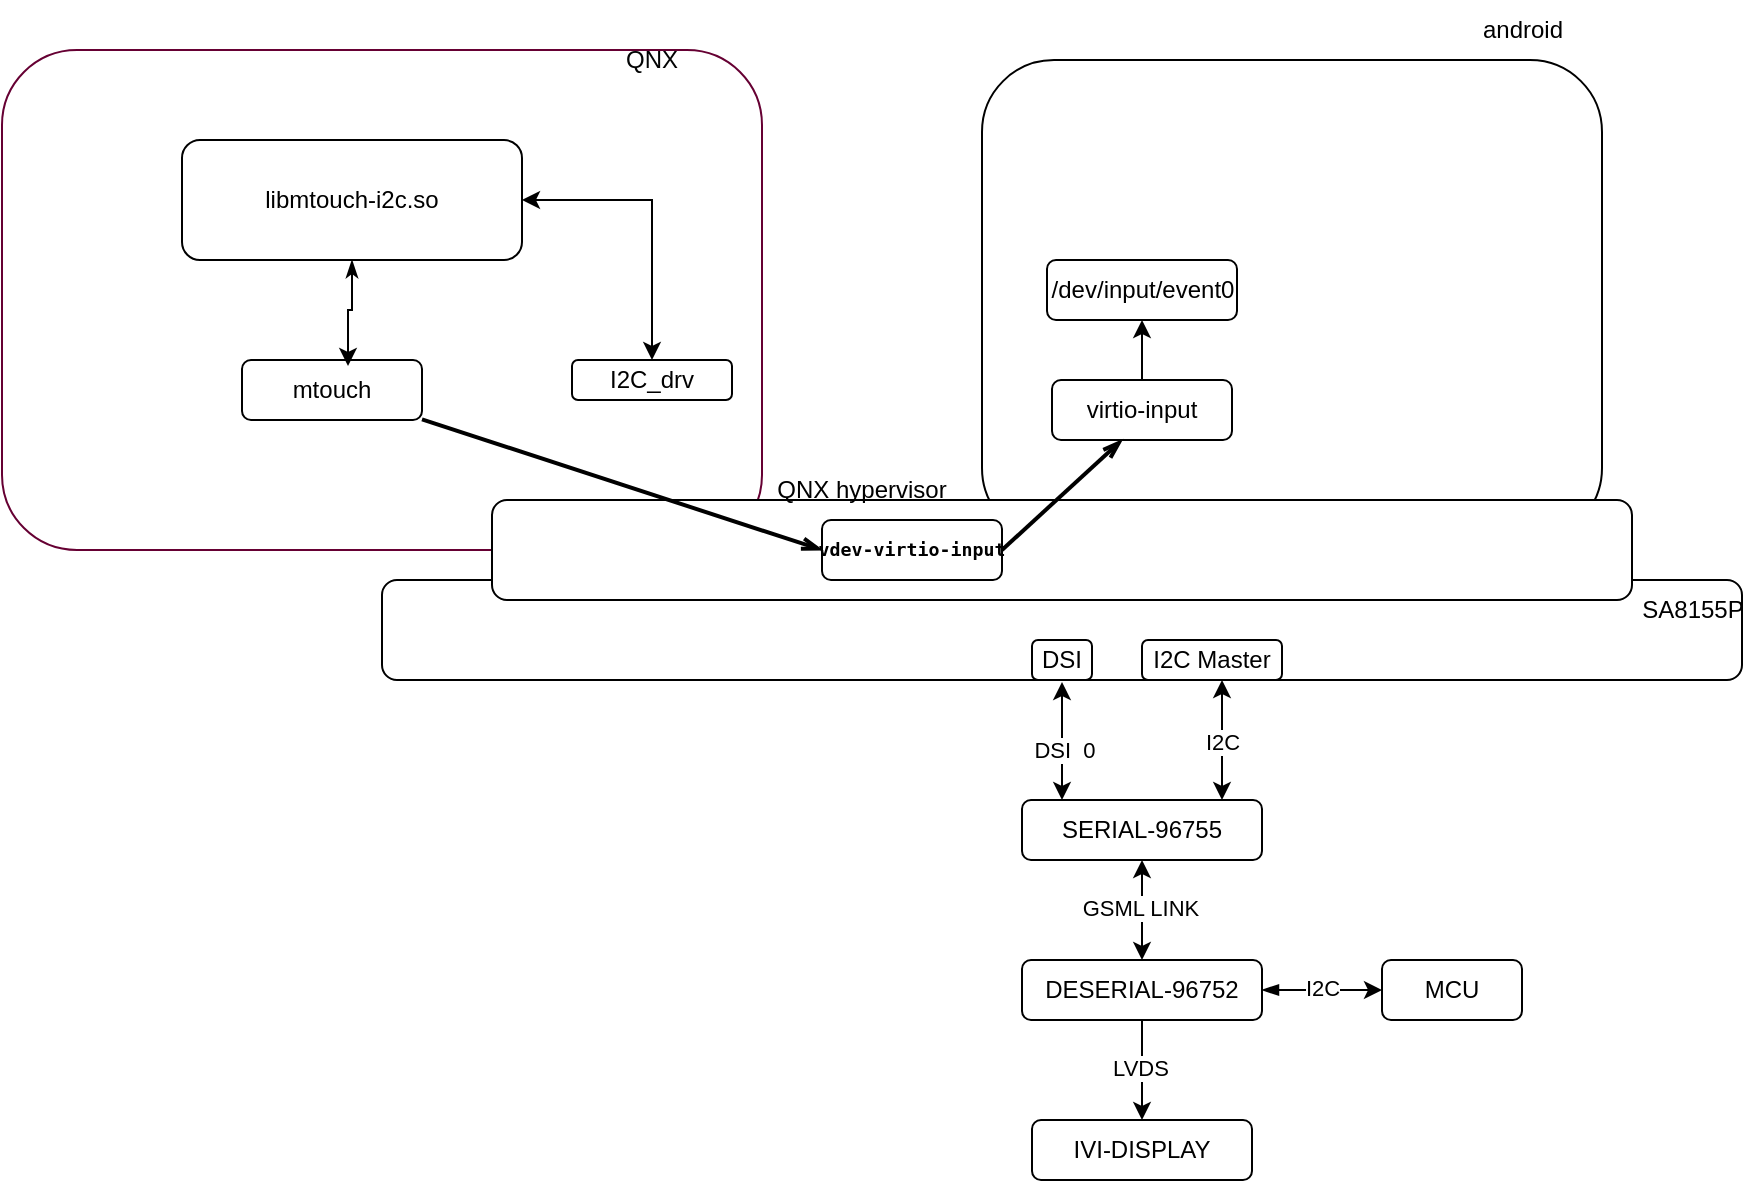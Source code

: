 <mxfile version="25.0.1">
  <diagram name="Page-1" id="YOY1E8mCG1GZ4bqBqJso">
    <mxGraphModel dx="2276" dy="789" grid="1" gridSize="10" guides="1" tooltips="1" connect="1" arrows="1" fold="1" page="1" pageScale="1" pageWidth="850" pageHeight="1100" math="0" shadow="0">
      <root>
        <mxCell id="0" />
        <mxCell id="1" parent="0" />
        <mxCell id="2uTWEgXhVJljgLV_RzY3-67" value="" style="rounded=1;whiteSpace=wrap;html=1;fillColor=none;" parent="1" vertex="1">
          <mxGeometry x="370" y="70" width="310" height="240" as="geometry" />
        </mxCell>
        <mxCell id="2uTWEgXhVJljgLV_RzY3-68" value="" style="rounded=1;whiteSpace=wrap;html=1;" parent="1" vertex="1">
          <mxGeometry x="70" y="330" width="680" height="50" as="geometry" />
        </mxCell>
        <mxCell id="2uTWEgXhVJljgLV_RzY3-69" value="" style="rounded=1;whiteSpace=wrap;html=1;fillColor=none;strokeColor=#660033;" parent="1" vertex="1">
          <mxGeometry x="-120" y="65" width="380" height="250" as="geometry" />
        </mxCell>
        <mxCell id="2uTWEgXhVJljgLV_RzY3-71" value="" style="rounded=1;whiteSpace=wrap;html=1;" parent="1" vertex="1">
          <mxGeometry x="125" y="290" width="570" height="50" as="geometry" />
        </mxCell>
        <mxCell id="2uTWEgXhVJljgLV_RzY3-72" value="SERIAL-96755" style="rounded=1;whiteSpace=wrap;html=1;" parent="1" vertex="1">
          <mxGeometry x="390" y="440" width="120" height="30" as="geometry" />
        </mxCell>
        <mxCell id="2uTWEgXhVJljgLV_RzY3-73" style="edgeStyle=orthogonalEdgeStyle;rounded=0;orthogonalLoop=1;jettySize=auto;html=1;entryX=0;entryY=0.5;entryDx=0;entryDy=0;startArrow=blockThin;startFill=1;" parent="1" source="2uTWEgXhVJljgLV_RzY3-75" target="2uTWEgXhVJljgLV_RzY3-76" edge="1">
          <mxGeometry relative="1" as="geometry" />
        </mxCell>
        <mxCell id="2uTWEgXhVJljgLV_RzY3-74" value="I2C" style="edgeLabel;html=1;align=center;verticalAlign=middle;resizable=0;points=[];" parent="2uTWEgXhVJljgLV_RzY3-73" vertex="1" connectable="0">
          <mxGeometry x="-0.014" y="1" relative="1" as="geometry">
            <mxPoint as="offset" />
          </mxGeometry>
        </mxCell>
        <mxCell id="2uTWEgXhVJljgLV_RzY3-75" value="DESERIAL-96752" style="rounded=1;whiteSpace=wrap;html=1;" parent="1" vertex="1">
          <mxGeometry x="390" y="520" width="120" height="30" as="geometry" />
        </mxCell>
        <mxCell id="2uTWEgXhVJljgLV_RzY3-76" value="MCU" style="rounded=1;whiteSpace=wrap;html=1;" parent="1" vertex="1">
          <mxGeometry x="570" y="520" width="70" height="30" as="geometry" />
        </mxCell>
        <mxCell id="2uTWEgXhVJljgLV_RzY3-77" style="edgeStyle=orthogonalEdgeStyle;rounded=0;orthogonalLoop=1;jettySize=auto;html=1;entryX=0.5;entryY=1;entryDx=0;entryDy=0;startArrow=classic;startFill=1;endArrow=none;endFill=0;" parent="1" source="2uTWEgXhVJljgLV_RzY3-79" target="2uTWEgXhVJljgLV_RzY3-75" edge="1">
          <mxGeometry relative="1" as="geometry" />
        </mxCell>
        <mxCell id="2uTWEgXhVJljgLV_RzY3-78" value="LVDS" style="edgeLabel;html=1;align=center;verticalAlign=middle;resizable=0;points=[];" parent="2uTWEgXhVJljgLV_RzY3-77" vertex="1" connectable="0">
          <mxGeometry x="0.048" y="1" relative="1" as="geometry">
            <mxPoint as="offset" />
          </mxGeometry>
        </mxCell>
        <mxCell id="2uTWEgXhVJljgLV_RzY3-79" value="IVI-DISPLAY" style="rounded=1;whiteSpace=wrap;html=1;" parent="1" vertex="1">
          <mxGeometry x="395" y="600" width="110" height="30" as="geometry" />
        </mxCell>
        <mxCell id="2uTWEgXhVJljgLV_RzY3-80" value="" style="endArrow=classic;startArrow=classic;html=1;rounded=0;exitX=0.5;exitY=0;exitDx=0;exitDy=0;entryX=0.5;entryY=1;entryDx=0;entryDy=0;" parent="1" source="2uTWEgXhVJljgLV_RzY3-75" target="2uTWEgXhVJljgLV_RzY3-72" edge="1">
          <mxGeometry width="50" height="50" relative="1" as="geometry">
            <mxPoint x="410" y="530" as="sourcePoint" />
            <mxPoint x="460" y="480" as="targetPoint" />
          </mxGeometry>
        </mxCell>
        <mxCell id="2uTWEgXhVJljgLV_RzY3-81" value="GSML LINK" style="edgeLabel;html=1;align=center;verticalAlign=middle;resizable=0;points=[];" parent="2uTWEgXhVJljgLV_RzY3-80" vertex="1" connectable="0">
          <mxGeometry x="0.04" y="1" relative="1" as="geometry">
            <mxPoint as="offset" />
          </mxGeometry>
        </mxCell>
        <mxCell id="2uTWEgXhVJljgLV_RzY3-82" value="" style="endArrow=classic;startArrow=classic;html=1;rounded=0;exitX=0.5;exitY=0;exitDx=0;exitDy=0;" parent="1" edge="1">
          <mxGeometry width="50" height="50" relative="1" as="geometry">
            <mxPoint x="410" y="440" as="sourcePoint" />
            <mxPoint x="410" y="381" as="targetPoint" />
          </mxGeometry>
        </mxCell>
        <mxCell id="2uTWEgXhVJljgLV_RzY3-83" value="DSI&amp;nbsp; 0" style="edgeLabel;html=1;align=center;verticalAlign=middle;resizable=0;points=[];" parent="2uTWEgXhVJljgLV_RzY3-82" vertex="1" connectable="0">
          <mxGeometry x="-0.168" y="-8" relative="1" as="geometry">
            <mxPoint x="-7" y="-1" as="offset" />
          </mxGeometry>
        </mxCell>
        <mxCell id="2uTWEgXhVJljgLV_RzY3-84" value="" style="endArrow=classic;startArrow=classic;html=1;rounded=0;exitX=0.75;exitY=0;exitDx=0;exitDy=0;" parent="1" edge="1">
          <mxGeometry width="50" height="50" relative="1" as="geometry">
            <mxPoint x="490" y="440" as="sourcePoint" />
            <mxPoint x="490" y="380" as="targetPoint" />
          </mxGeometry>
        </mxCell>
        <mxCell id="2uTWEgXhVJljgLV_RzY3-85" value="I2C" style="edgeLabel;html=1;align=center;verticalAlign=middle;resizable=0;points=[];" parent="2uTWEgXhVJljgLV_RzY3-84" vertex="1" connectable="0">
          <mxGeometry x="-0.024" relative="1" as="geometry">
            <mxPoint as="offset" />
          </mxGeometry>
        </mxCell>
        <mxCell id="2uTWEgXhVJljgLV_RzY3-100" value="SA8155P" style="text;html=1;align=center;verticalAlign=middle;resizable=0;points=[];autosize=1;strokeColor=none;fillColor=none;" parent="1" vertex="1">
          <mxGeometry x="690" y="330" width="70" height="30" as="geometry" />
        </mxCell>
        <mxCell id="2uTWEgXhVJljgLV_RzY3-102" value="DSI" style="rounded=1;whiteSpace=wrap;html=1;" parent="1" vertex="1">
          <mxGeometry x="395" y="360" width="30" height="20" as="geometry" />
        </mxCell>
        <mxCell id="2uTWEgXhVJljgLV_RzY3-104" value="I2C Master" style="rounded=1;whiteSpace=wrap;html=1;" parent="1" vertex="1">
          <mxGeometry x="450" y="360" width="70" height="20" as="geometry" />
        </mxCell>
        <mxCell id="2uTWEgXhVJljgLV_RzY3-105" value="QNX" style="text;html=1;align=center;verticalAlign=middle;whiteSpace=wrap;rounded=0;fontColor=#020303;" parent="1" vertex="1">
          <mxGeometry x="185" y="60" width="40" height="20" as="geometry" />
        </mxCell>
        <mxCell id="2uTWEgXhVJljgLV_RzY3-106" value="QNX hypervisor" style="text;html=1;align=center;verticalAlign=middle;whiteSpace=wrap;rounded=0;" parent="1" vertex="1">
          <mxGeometry x="260" y="270" width="100" height="30" as="geometry" />
        </mxCell>
        <mxCell id="2uTWEgXhVJljgLV_RzY3-107" value="I2C_drv" style="rounded=1;whiteSpace=wrap;html=1;" parent="1" vertex="1">
          <mxGeometry x="165" y="220" width="80" height="20" as="geometry" />
        </mxCell>
        <mxCell id="2uTWEgXhVJljgLV_RzY3-111" value="mtouch" style="rounded=1;whiteSpace=wrap;html=1;" parent="1" vertex="1">
          <mxGeometry y="220" width="90" height="30" as="geometry" />
        </mxCell>
        <mxCell id="2uTWEgXhVJljgLV_RzY3-140" style="edgeStyle=orthogonalEdgeStyle;rounded=0;orthogonalLoop=1;jettySize=auto;html=1;" parent="1" source="2uTWEgXhVJljgLV_RzY3-133" target="2uTWEgXhVJljgLV_RzY3-139" edge="1">
          <mxGeometry relative="1" as="geometry" />
        </mxCell>
        <mxCell id="2uTWEgXhVJljgLV_RzY3-133" value="virtio-input" style="rounded=1;whiteSpace=wrap;html=1;" parent="1" vertex="1">
          <mxGeometry x="405" y="230" width="90" height="30" as="geometry" />
        </mxCell>
        <mxCell id="2uTWEgXhVJljgLV_RzY3-135" value="&lt;pre&gt;&lt;h5 style=&quot;background-color: rgba(0, 0, 0, 0); font-family: Consolas, monospace-fallback, &amp;quot;monospace&amp;quot;;&quot;&gt;vdev-virtio-&lt;span style=&quot;font-weight: bold;&quot;&gt;input&lt;/span&gt;&lt;/h5&gt;&lt;/pre&gt;" style="rounded=1;whiteSpace=wrap;html=1;fontSize=11;" parent="1" vertex="1">
          <mxGeometry x="290" y="300" width="90" height="30" as="geometry" />
        </mxCell>
        <mxCell id="2uTWEgXhVJljgLV_RzY3-137" value="" style="endArrow=none;html=1;strokeWidth=2;rounded=0;exitX=0;exitY=0.5;exitDx=0;exitDy=0;endFill=0;startArrow=openThin;startFill=0;" parent="1" source="2uTWEgXhVJljgLV_RzY3-135" target="2uTWEgXhVJljgLV_RzY3-111" edge="1">
          <mxGeometry width="50" height="50" relative="1" as="geometry">
            <mxPoint x="-40" y="220" as="sourcePoint" />
            <mxPoint x="10" y="170" as="targetPoint" />
          </mxGeometry>
        </mxCell>
        <mxCell id="2uTWEgXhVJljgLV_RzY3-138" value="" style="endArrow=openThin;html=1;strokeWidth=2;rounded=0;exitX=1;exitY=0.5;exitDx=0;exitDy=0;endFill=0;" parent="1" source="2uTWEgXhVJljgLV_RzY3-135" edge="1">
          <mxGeometry width="50" height="50" relative="1" as="geometry">
            <mxPoint x="390" y="310" as="sourcePoint" />
            <mxPoint x="440" y="260" as="targetPoint" />
          </mxGeometry>
        </mxCell>
        <mxCell id="2uTWEgXhVJljgLV_RzY3-139" value="/dev/input/event0" style="rounded=1;whiteSpace=wrap;html=1;" parent="1" vertex="1">
          <mxGeometry x="402.5" y="170" width="95" height="30" as="geometry" />
        </mxCell>
        <mxCell id="2uTWEgXhVJljgLV_RzY3-141" value="android" style="text;html=1;align=center;verticalAlign=middle;resizable=0;points=[];autosize=1;strokeColor=none;fillColor=none;" parent="1" vertex="1">
          <mxGeometry x="610" y="40" width="60" height="30" as="geometry" />
        </mxCell>
        <mxCell id="D5XrWbCovBrtvBqVQBms-2" style="edgeStyle=orthogonalEdgeStyle;rounded=0;orthogonalLoop=1;jettySize=auto;html=1;exitX=1;exitY=0.5;exitDx=0;exitDy=0;entryX=0.5;entryY=0;entryDx=0;entryDy=0;startArrow=classic;startFill=1;" edge="1" parent="1" source="D5XrWbCovBrtvBqVQBms-1" target="2uTWEgXhVJljgLV_RzY3-107">
          <mxGeometry relative="1" as="geometry" />
        </mxCell>
        <mxCell id="D5XrWbCovBrtvBqVQBms-1" value="libmtouch-i2c.so" style="rounded=1;whiteSpace=wrap;html=1;" vertex="1" parent="1">
          <mxGeometry x="-30" y="110" width="170" height="60" as="geometry" />
        </mxCell>
        <mxCell id="D5XrWbCovBrtvBqVQBms-3" style="edgeStyle=orthogonalEdgeStyle;rounded=0;orthogonalLoop=1;jettySize=auto;html=1;entryX=0.589;entryY=0.1;entryDx=0;entryDy=0;entryPerimeter=0;startArrow=classicThin;startFill=1;" edge="1" parent="1" source="D5XrWbCovBrtvBqVQBms-1" target="2uTWEgXhVJljgLV_RzY3-111">
          <mxGeometry relative="1" as="geometry" />
        </mxCell>
      </root>
    </mxGraphModel>
  </diagram>
</mxfile>
